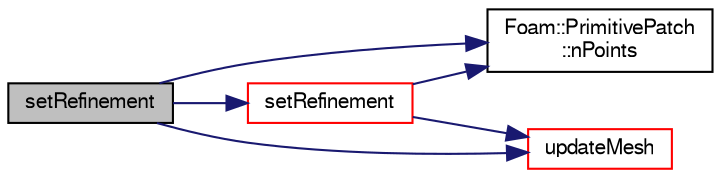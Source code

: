 digraph "setRefinement"
{
  bgcolor="transparent";
  edge [fontname="FreeSans",fontsize="10",labelfontname="FreeSans",labelfontsize="10"];
  node [fontname="FreeSans",fontsize="10",shape=record];
  rankdir="LR";
  Node3276 [label="setRefinement",height=0.2,width=0.4,color="black", fillcolor="grey75", style="filled", fontcolor="black"];
  Node3276 -> Node3277 [color="midnightblue",fontsize="10",style="solid",fontname="FreeSans"];
  Node3277 [label="Foam::PrimitivePatch\l::nPoints",height=0.2,width=0.4,color="black",URL="$a27538.html#a1c886a784a597459dbf2d9470798e9dd",tooltip="Return number of points supporting patch faces. "];
  Node3276 -> Node3278 [color="midnightblue",fontsize="10",style="solid",fontname="FreeSans"];
  Node3278 [label="setRefinement",height=0.2,width=0.4,color="red",URL="$a21626.html#a9488cb0518f21b76444c508cc9658d64",tooltip="Play commands into polyTopoChange to create layers on top. "];
  Node3278 -> Node3277 [color="midnightblue",fontsize="10",style="solid",fontname="FreeSans"];
  Node3278 -> Node3798 [color="midnightblue",fontsize="10",style="solid",fontname="FreeSans"];
  Node3798 [label="updateMesh",height=0.2,width=0.4,color="red",URL="$a21626.html#a4135904645ee6121424859ea1107833b",tooltip="Update any locally stored mesh information. Gets additional. "];
  Node3276 -> Node3798 [color="midnightblue",fontsize="10",style="solid",fontname="FreeSans"];
}
